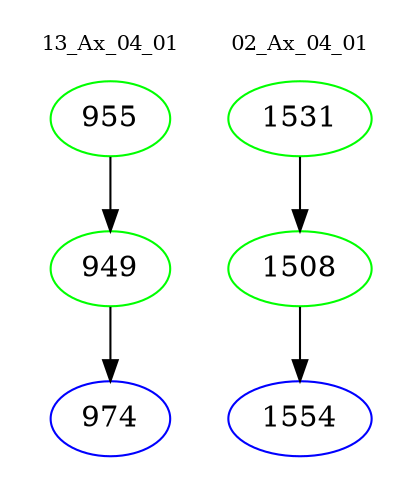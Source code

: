 digraph{
subgraph cluster_0 {
color = white
label = "13_Ax_04_01";
fontsize=10;
T0_955 [label="955", color="green"]
T0_955 -> T0_949 [color="black"]
T0_949 [label="949", color="green"]
T0_949 -> T0_974 [color="black"]
T0_974 [label="974", color="blue"]
}
subgraph cluster_1 {
color = white
label = "02_Ax_04_01";
fontsize=10;
T1_1531 [label="1531", color="green"]
T1_1531 -> T1_1508 [color="black"]
T1_1508 [label="1508", color="green"]
T1_1508 -> T1_1554 [color="black"]
T1_1554 [label="1554", color="blue"]
}
}
